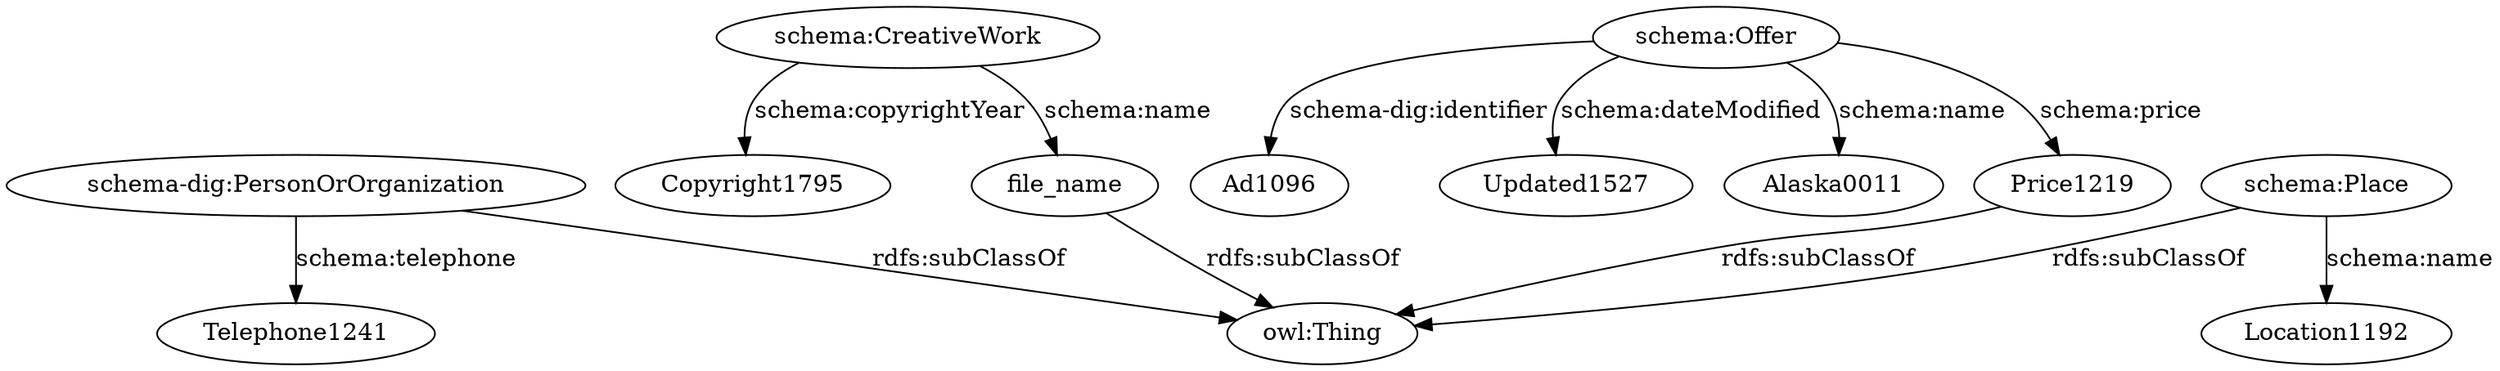 digraph {
  Telephone1241 [type=attribute_name,label=Telephone1241]
  "schema-dig:PersonOrOrganization1" [type=class_uri,label="schema-dig:PersonOrOrganization"]
  Copyright1795 [type=attribute_name,label=Copyright1795]
  "schema:CreativeWork1" [type=class_uri,label="schema:CreativeWork"]
  file_name [type=attribute_name,label=file_name]
  Ad1096 [type=attribute_name,label=Ad1096]
  "schema:Offer1" [type=class_uri,label="schema:Offer"]
  Updated1527 [type=attribute_name,label=Updated1527]
  Alaska0011 [type=attribute_name,label=Alaska0011]
  Price1219 [type=attribute_name,label=Price1219]
  Location1192 [type=attribute_name,label=Location1192]
  "schema:Place1" [type=class_uri,label="schema:Place"]
  "owl:Thing" [type=special,label="owl:Thing"]
  "schema-dig:PersonOrOrganization1" -> Telephone1241 [label="schema:telephone",type=st_property_uri]
  "schema:CreativeWork1" -> Copyright1795 [label="schema:copyrightYear",type=st_property_uri]
  "schema:CreativeWork1" -> file_name [label="schema:name",type=st_property_uri]
  "schema:Offer1" -> Ad1096 [label="schema-dig:identifier",type=st_property_uri]
  "schema:Offer1" -> Updated1527 [label="schema:dateModified",type=st_property_uri]
  "schema:Offer1" -> Alaska0011 [label="schema:name",type=st_property_uri]
  "schema:Offer1" -> Price1219 [label="schema:price",type=st_property_uri]
  "schema:Place1" -> Location1192 [label="schema:name",type=st_property_uri]
  "schema-dig:PersonOrOrganization1" -> "owl:Thing" [label="rdfs:subClassOf",type=inherited]
  file_name -> "owl:Thing" [label="rdfs:subClassOf",type=inherited]
  Price1219 -> "owl:Thing" [label="rdfs:subClassOf",type=inherited]
  "schema:Place1" -> "owl:Thing" [label="rdfs:subClassOf",type=inherited]
}
